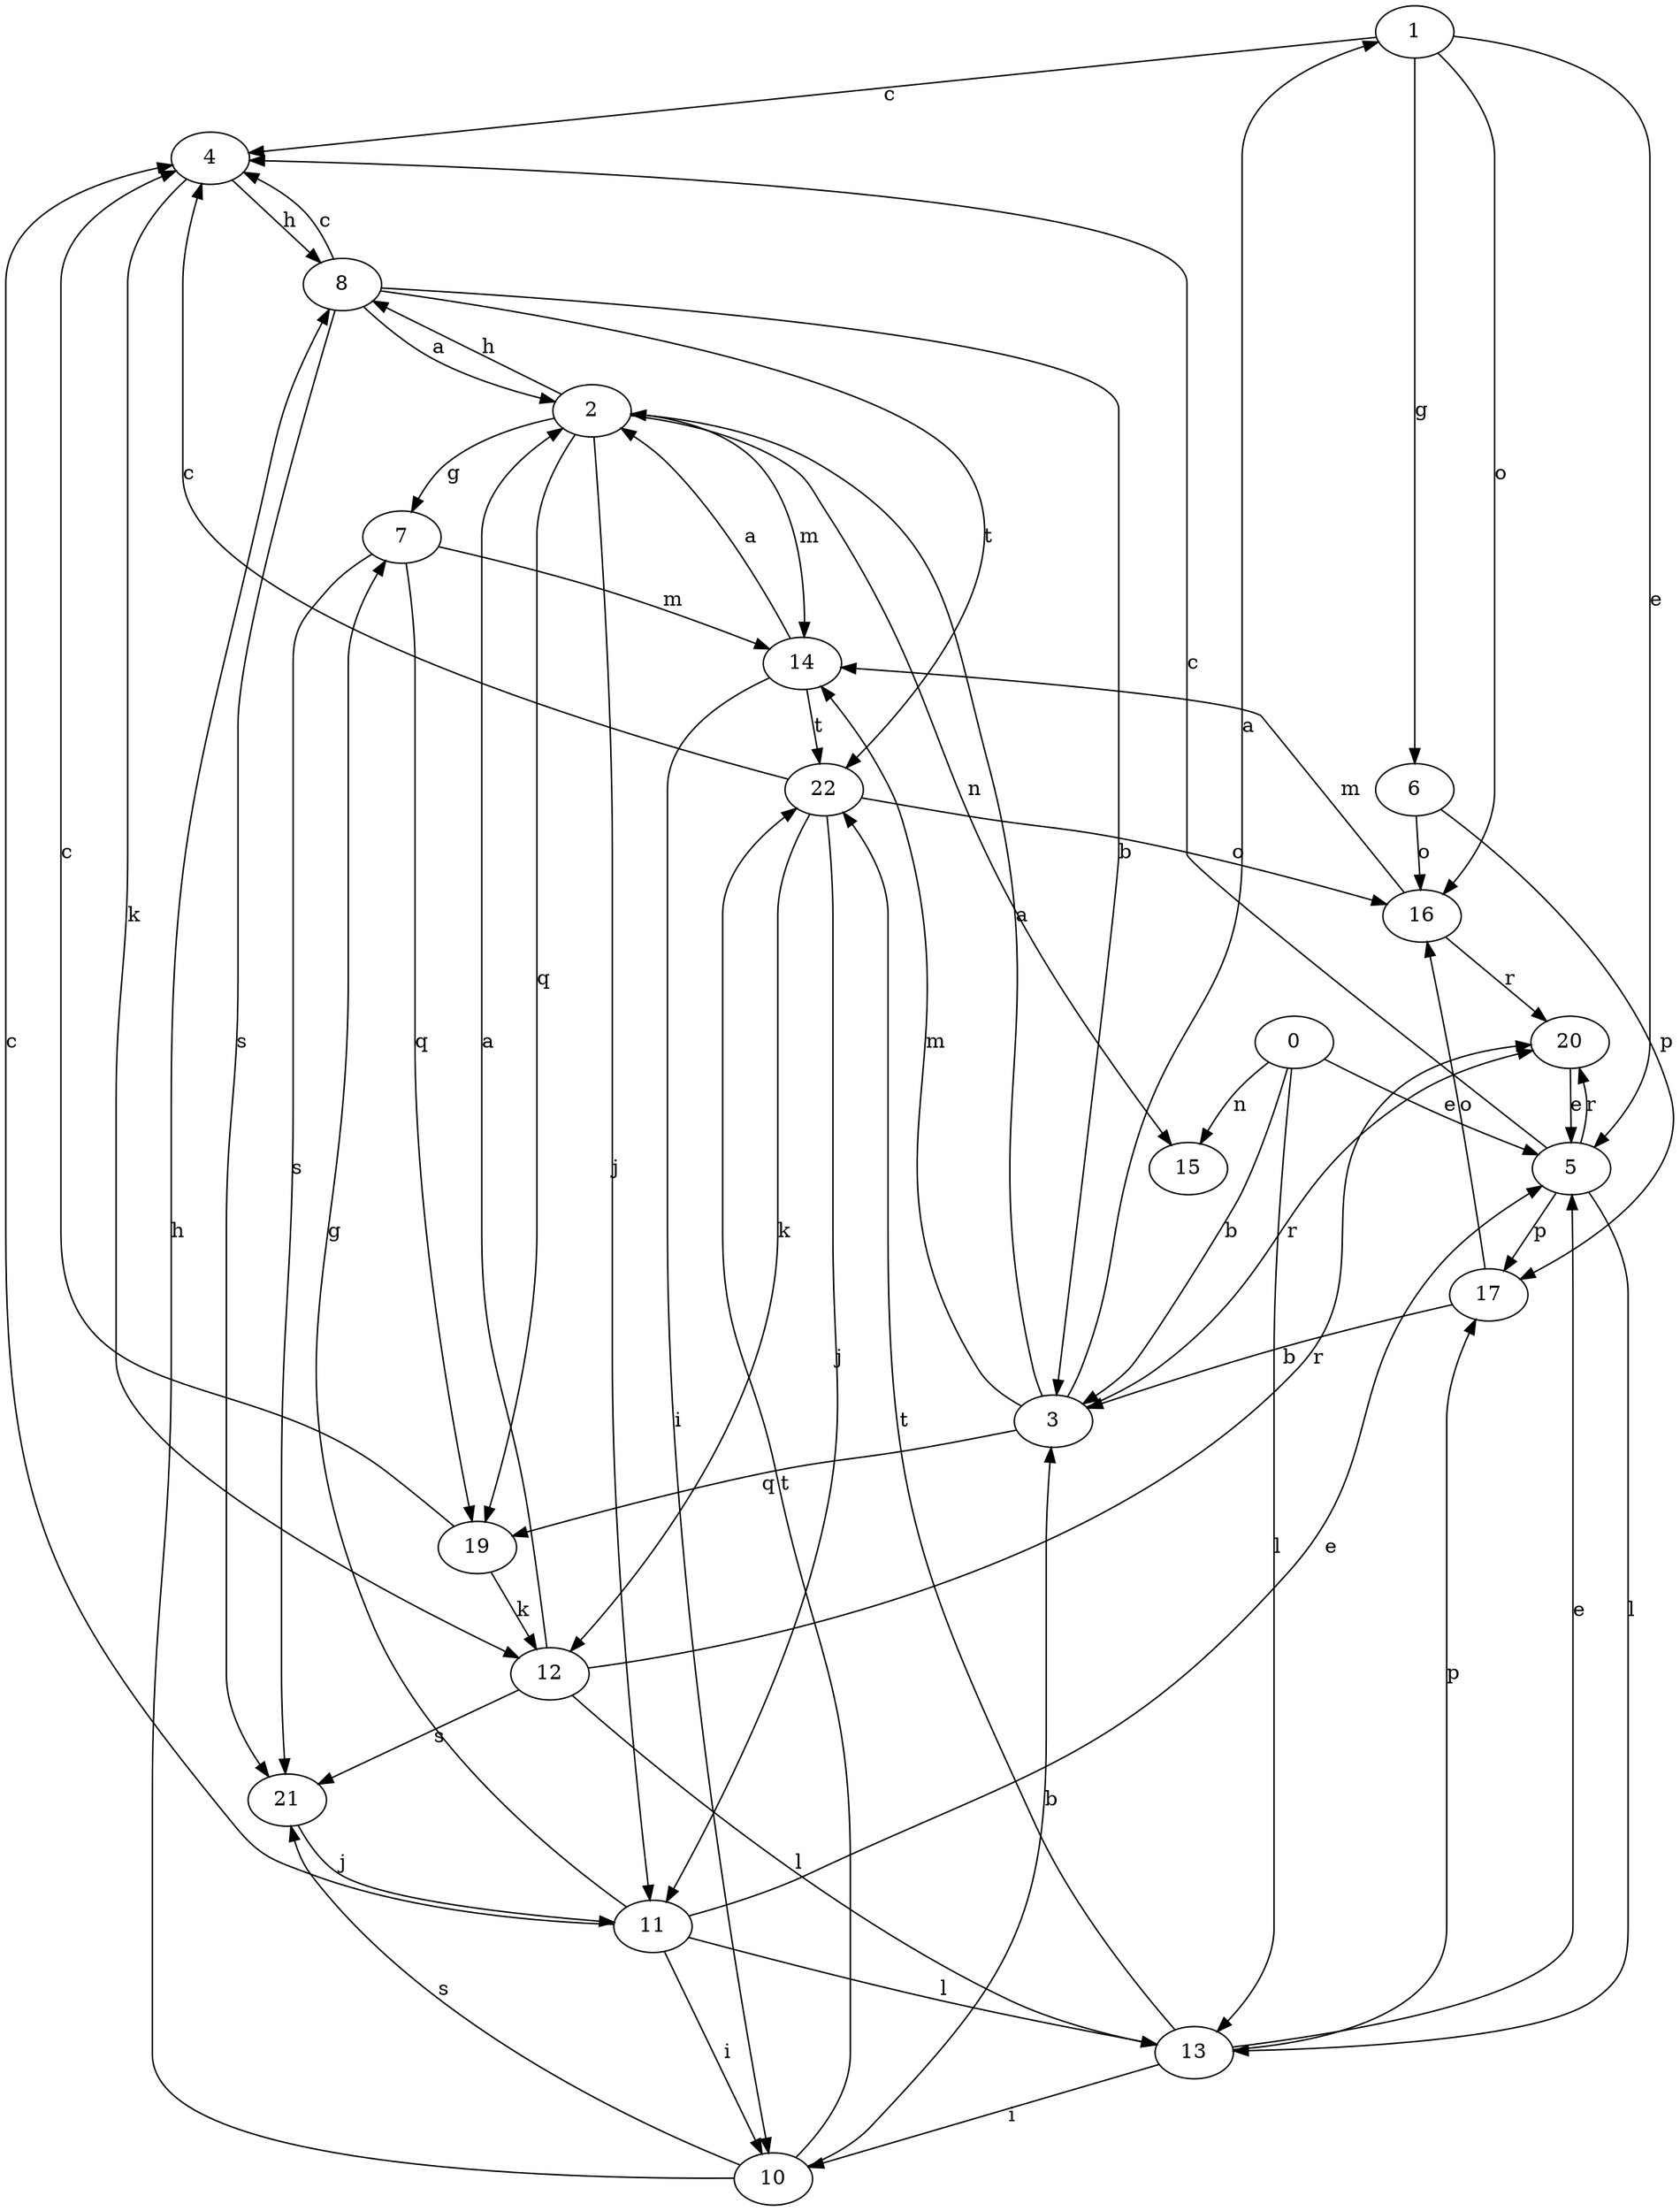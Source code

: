 strict digraph  {
1;
2;
3;
4;
5;
6;
7;
8;
0;
10;
11;
12;
13;
14;
15;
16;
17;
19;
20;
21;
22;
1 -> 4  [label=c];
1 -> 5  [label=e];
1 -> 6  [label=g];
1 -> 16  [label=o];
2 -> 7  [label=g];
2 -> 8  [label=h];
2 -> 11  [label=j];
2 -> 14  [label=m];
2 -> 15  [label=n];
2 -> 19  [label=q];
3 -> 1  [label=a];
3 -> 2  [label=a];
3 -> 14  [label=m];
3 -> 19  [label=q];
3 -> 20  [label=r];
4 -> 8  [label=h];
4 -> 12  [label=k];
5 -> 4  [label=c];
5 -> 13  [label=l];
5 -> 17  [label=p];
5 -> 20  [label=r];
6 -> 16  [label=o];
6 -> 17  [label=p];
7 -> 14  [label=m];
7 -> 19  [label=q];
7 -> 21  [label=s];
8 -> 2  [label=a];
8 -> 3  [label=b];
8 -> 4  [label=c];
8 -> 21  [label=s];
8 -> 22  [label=t];
0 -> 3  [label=b];
0 -> 5  [label=e];
0 -> 13  [label=l];
0 -> 15  [label=n];
10 -> 3  [label=b];
10 -> 8  [label=h];
10 -> 21  [label=s];
10 -> 22  [label=t];
11 -> 4  [label=c];
11 -> 5  [label=e];
11 -> 7  [label=g];
11 -> 10  [label=i];
11 -> 13  [label=l];
12 -> 2  [label=a];
12 -> 13  [label=l];
12 -> 20  [label=r];
12 -> 21  [label=s];
13 -> 5  [label=e];
13 -> 10  [label=i];
13 -> 17  [label=p];
13 -> 22  [label=t];
14 -> 2  [label=a];
14 -> 10  [label=i];
14 -> 22  [label=t];
16 -> 14  [label=m];
16 -> 20  [label=r];
17 -> 3  [label=b];
17 -> 16  [label=o];
19 -> 4  [label=c];
19 -> 12  [label=k];
20 -> 5  [label=e];
21 -> 11  [label=j];
22 -> 4  [label=c];
22 -> 11  [label=j];
22 -> 12  [label=k];
22 -> 16  [label=o];
}
